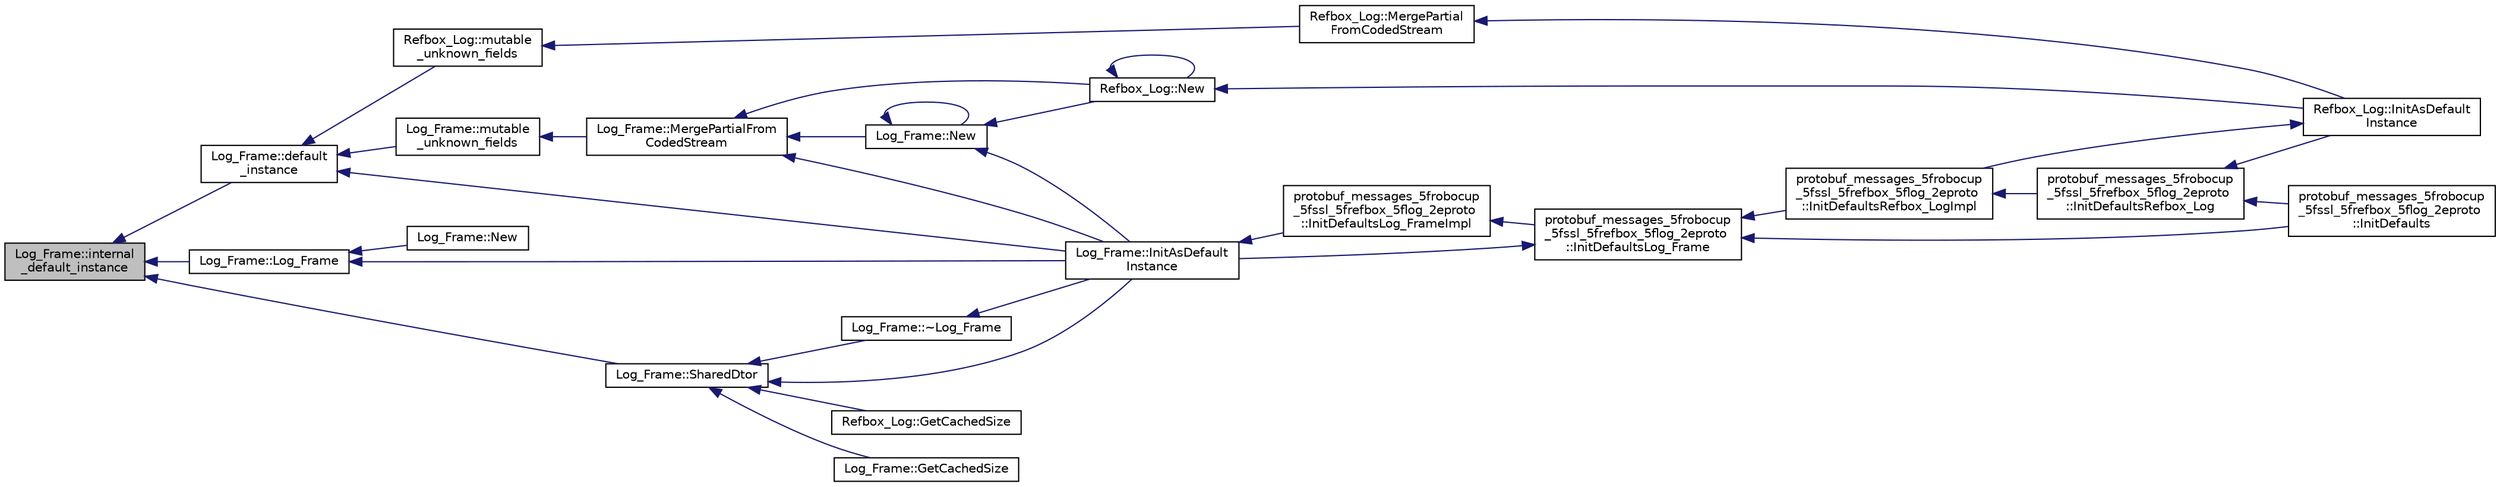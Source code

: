digraph "Log_Frame::internal_default_instance"
{
 // INTERACTIVE_SVG=YES
  edge [fontname="Helvetica",fontsize="10",labelfontname="Helvetica",labelfontsize="10"];
  node [fontname="Helvetica",fontsize="10",shape=record];
  rankdir="LR";
  Node1 [label="Log_Frame::internal\l_default_instance",height=0.2,width=0.4,color="black", fillcolor="grey75", style="filled", fontcolor="black"];
  Node1 -> Node2 [dir="back",color="midnightblue",fontsize="10",style="solid",fontname="Helvetica"];
  Node2 [label="Log_Frame::default\l_instance",height=0.2,width=0.4,color="black", fillcolor="white", style="filled",URL="$da/d8c/class_log___frame.html#a354dde04724294a61e0dd056e1b7b2a4"];
  Node2 -> Node3 [dir="back",color="midnightblue",fontsize="10",style="solid",fontname="Helvetica"];
  Node3 [label="Log_Frame::InitAsDefault\lInstance",height=0.2,width=0.4,color="black", fillcolor="white", style="filled",URL="$da/d8c/class_log___frame.html#a4527e10e9dcdb77b87edf65115e0f628"];
  Node3 -> Node4 [dir="back",color="midnightblue",fontsize="10",style="solid",fontname="Helvetica"];
  Node4 [label="protobuf_messages_5frobocup\l_5fssl_5frefbox_5flog_2eproto\l::InitDefaultsLog_FrameImpl",height=0.2,width=0.4,color="black", fillcolor="white", style="filled",URL="$d4/dad/namespaceprotobuf__messages__5frobocup__5fssl__5frefbox__5flog__2eproto.html#abd9882c034981ae8ac1921514d48dde7"];
  Node4 -> Node5 [dir="back",color="midnightblue",fontsize="10",style="solid",fontname="Helvetica"];
  Node5 [label="protobuf_messages_5frobocup\l_5fssl_5frefbox_5flog_2eproto\l::InitDefaultsLog_Frame",height=0.2,width=0.4,color="black", fillcolor="white", style="filled",URL="$d4/dad/namespaceprotobuf__messages__5frobocup__5fssl__5frefbox__5flog__2eproto.html#aef301de1aceeffdd6d5205a9b9346491"];
  Node5 -> Node6 [dir="back",color="midnightblue",fontsize="10",style="solid",fontname="Helvetica"];
  Node6 [label="protobuf_messages_5frobocup\l_5fssl_5frefbox_5flog_2eproto\l::InitDefaultsRefbox_LogImpl",height=0.2,width=0.4,color="black", fillcolor="white", style="filled",URL="$d4/dad/namespaceprotobuf__messages__5frobocup__5fssl__5frefbox__5flog__2eproto.html#ac64137e00c06b68ff9a3f318aef43928"];
  Node6 -> Node7 [dir="back",color="midnightblue",fontsize="10",style="solid",fontname="Helvetica"];
  Node7 [label="protobuf_messages_5frobocup\l_5fssl_5frefbox_5flog_2eproto\l::InitDefaultsRefbox_Log",height=0.2,width=0.4,color="black", fillcolor="white", style="filled",URL="$d4/dad/namespaceprotobuf__messages__5frobocup__5fssl__5frefbox__5flog__2eproto.html#a6adbd2849cec4368e5402da887595007"];
  Node7 -> Node8 [dir="back",color="midnightblue",fontsize="10",style="solid",fontname="Helvetica"];
  Node8 [label="Refbox_Log::InitAsDefault\lInstance",height=0.2,width=0.4,color="black", fillcolor="white", style="filled",URL="$df/dfa/class_refbox___log.html#ae440d8b648e951ca4bee66fe885ef70a"];
  Node8 -> Node6 [dir="back",color="midnightblue",fontsize="10",style="solid",fontname="Helvetica"];
  Node7 -> Node9 [dir="back",color="midnightblue",fontsize="10",style="solid",fontname="Helvetica"];
  Node9 [label="protobuf_messages_5frobocup\l_5fssl_5frefbox_5flog_2eproto\l::InitDefaults",height=0.2,width=0.4,color="black", fillcolor="white", style="filled",URL="$d4/dad/namespaceprotobuf__messages__5frobocup__5fssl__5frefbox__5flog__2eproto.html#abd3328f4ac13d63375090ce29d01bd2b"];
  Node5 -> Node3 [dir="back",color="midnightblue",fontsize="10",style="solid",fontname="Helvetica"];
  Node5 -> Node9 [dir="back",color="midnightblue",fontsize="10",style="solid",fontname="Helvetica"];
  Node2 -> Node10 [dir="back",color="midnightblue",fontsize="10",style="solid",fontname="Helvetica"];
  Node10 [label="Log_Frame::mutable\l_unknown_fields",height=0.2,width=0.4,color="black", fillcolor="white", style="filled",URL="$da/d8c/class_log___frame.html#a3dc34351ac9c00aaffba19a4c4e131d4"];
  Node10 -> Node11 [dir="back",color="midnightblue",fontsize="10",style="solid",fontname="Helvetica"];
  Node11 [label="Log_Frame::MergePartialFrom\lCodedStream",height=0.2,width=0.4,color="black", fillcolor="white", style="filled",URL="$da/d8c/class_log___frame.html#a2bdf8d9bdfd9347e06763e25cca43366"];
  Node11 -> Node3 [dir="back",color="midnightblue",fontsize="10",style="solid",fontname="Helvetica"];
  Node11 -> Node12 [dir="back",color="midnightblue",fontsize="10",style="solid",fontname="Helvetica"];
  Node12 [label="Log_Frame::New",height=0.2,width=0.4,color="black", fillcolor="white", style="filled",URL="$da/d8c/class_log___frame.html#a8e19f7f80745e7531e41f14b90be1d04"];
  Node12 -> Node3 [dir="back",color="midnightblue",fontsize="10",style="solid",fontname="Helvetica"];
  Node12 -> Node12 [dir="back",color="midnightblue",fontsize="10",style="solid",fontname="Helvetica"];
  Node12 -> Node13 [dir="back",color="midnightblue",fontsize="10",style="solid",fontname="Helvetica"];
  Node13 [label="Refbox_Log::New",height=0.2,width=0.4,color="black", fillcolor="white", style="filled",URL="$df/dfa/class_refbox___log.html#a57c5c7284c1535cf08a4779d18e8ad6b"];
  Node13 -> Node8 [dir="back",color="midnightblue",fontsize="10",style="solid",fontname="Helvetica"];
  Node13 -> Node13 [dir="back",color="midnightblue",fontsize="10",style="solid",fontname="Helvetica"];
  Node11 -> Node13 [dir="back",color="midnightblue",fontsize="10",style="solid",fontname="Helvetica"];
  Node2 -> Node14 [dir="back",color="midnightblue",fontsize="10",style="solid",fontname="Helvetica"];
  Node14 [label="Refbox_Log::mutable\l_unknown_fields",height=0.2,width=0.4,color="black", fillcolor="white", style="filled",URL="$df/dfa/class_refbox___log.html#a0d22f45f7237cd1ec6534fc689c8499c"];
  Node14 -> Node15 [dir="back",color="midnightblue",fontsize="10",style="solid",fontname="Helvetica"];
  Node15 [label="Refbox_Log::MergePartial\lFromCodedStream",height=0.2,width=0.4,color="black", fillcolor="white", style="filled",URL="$df/dfa/class_refbox___log.html#a9330fb7c6400f3fb586c278ff3cddc22"];
  Node15 -> Node8 [dir="back",color="midnightblue",fontsize="10",style="solid",fontname="Helvetica"];
  Node1 -> Node16 [dir="back",color="midnightblue",fontsize="10",style="solid",fontname="Helvetica"];
  Node16 [label="Log_Frame::Log_Frame",height=0.2,width=0.4,color="black", fillcolor="white", style="filled",URL="$da/d8c/class_log___frame.html#aa8fce540e3a7bec9bb4895c2339a2d31"];
  Node16 -> Node3 [dir="back",color="midnightblue",fontsize="10",style="solid",fontname="Helvetica"];
  Node16 -> Node17 [dir="back",color="midnightblue",fontsize="10",style="solid",fontname="Helvetica"];
  Node17 [label="Log_Frame::New",height=0.2,width=0.4,color="black", fillcolor="white", style="filled",URL="$da/d8c/class_log___frame.html#ac610f1e2bf87f4cf7154938a63abb8b9"];
  Node1 -> Node18 [dir="back",color="midnightblue",fontsize="10",style="solid",fontname="Helvetica"];
  Node18 [label="Log_Frame::SharedDtor",height=0.2,width=0.4,color="black", fillcolor="white", style="filled",URL="$da/d8c/class_log___frame.html#a42ef90a877253e68b820eaea8f9c43e8"];
  Node18 -> Node19 [dir="back",color="midnightblue",fontsize="10",style="solid",fontname="Helvetica"];
  Node19 [label="Log_Frame::~Log_Frame",height=0.2,width=0.4,color="black", fillcolor="white", style="filled",URL="$da/d8c/class_log___frame.html#a76c5503a55a6f31e106ed5e1669808cf"];
  Node19 -> Node3 [dir="back",color="midnightblue",fontsize="10",style="solid",fontname="Helvetica"];
  Node18 -> Node3 [dir="back",color="midnightblue",fontsize="10",style="solid",fontname="Helvetica"];
  Node18 -> Node20 [dir="back",color="midnightblue",fontsize="10",style="solid",fontname="Helvetica"];
  Node20 [label="Log_Frame::GetCachedSize",height=0.2,width=0.4,color="black", fillcolor="white", style="filled",URL="$da/d8c/class_log___frame.html#a2cff3db1be0b86487dd680fb7b393a65"];
  Node18 -> Node21 [dir="back",color="midnightblue",fontsize="10",style="solid",fontname="Helvetica"];
  Node21 [label="Refbox_Log::GetCachedSize",height=0.2,width=0.4,color="black", fillcolor="white", style="filled",URL="$df/dfa/class_refbox___log.html#a8de24da9cb1b65995e77f178e1e640ab"];
}
